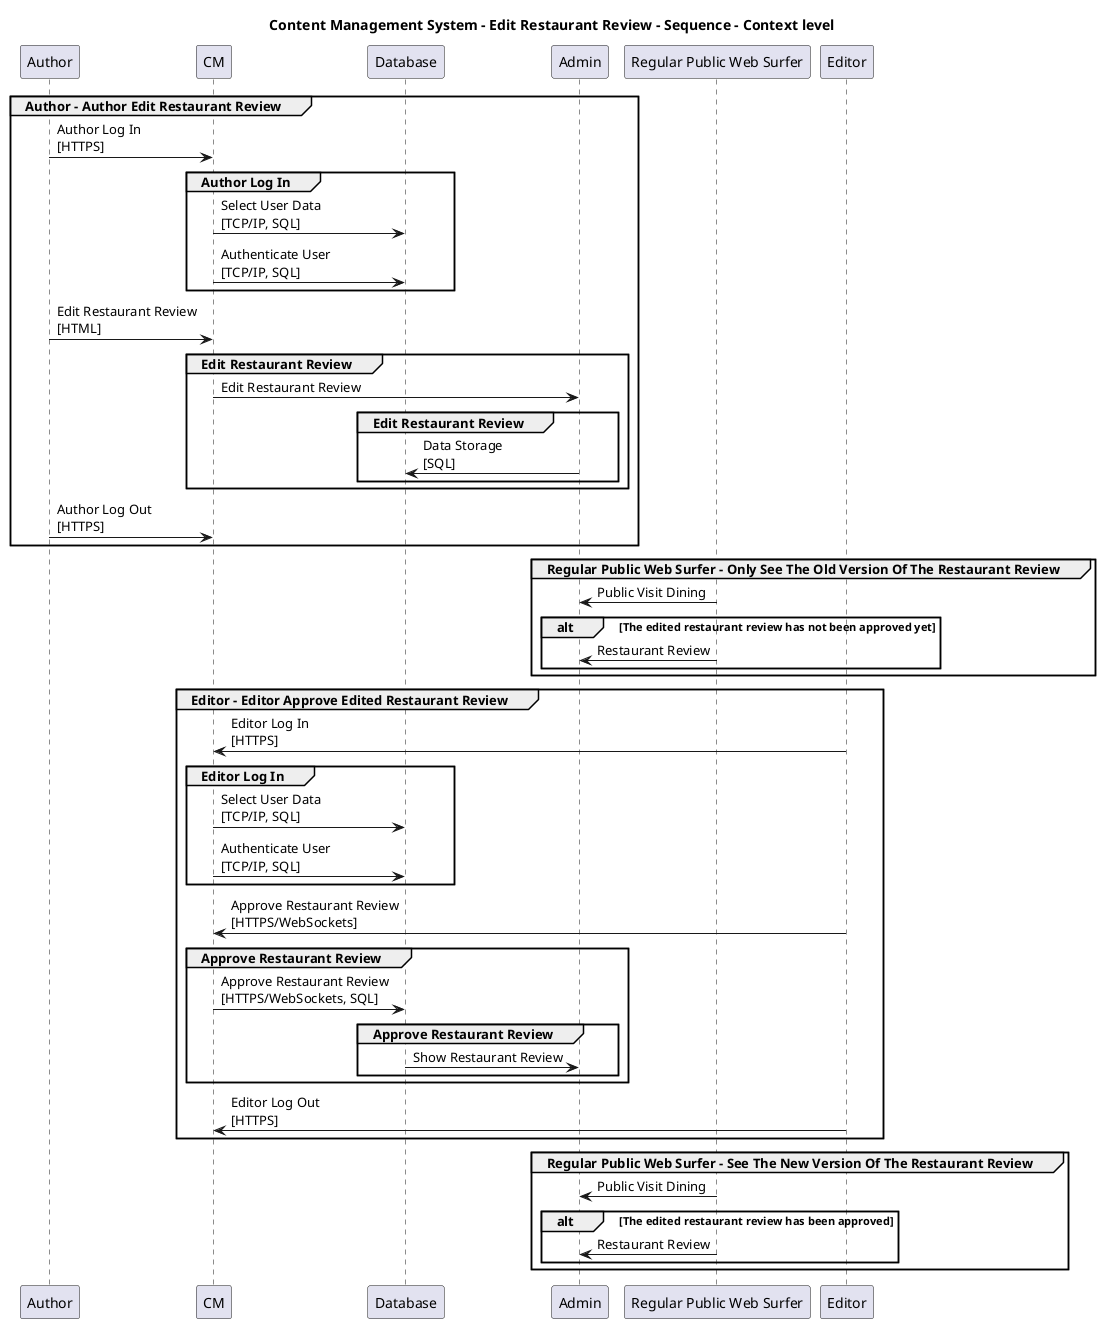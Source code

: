 @startuml

title Content Management System - Edit Restaurant Review - Sequence - Context level

participant "Author" as ContentManagementSystem.Actors.Author
participant "CM" as ContentManagementSystem.SoftwareSystems.CM
participant "Database" as ContentManagementSystem.SoftwareSystems.Database
participant "Admin" as ContentManagementSystem.SoftwareSystems.Admin
participant "Regular Public Web Surfer" as ContentManagementSystem.Actors.RegularPublicWebSurfer
participant "Editor" as ContentManagementSystem.Actors.Editor

group Author - Author Edit Restaurant Review
ContentManagementSystem.Actors.Author -> ContentManagementSystem.SoftwareSystems.CM : Author Log In\n[HTTPS]
group Author Log In
ContentManagementSystem.SoftwareSystems.CM -> ContentManagementSystem.SoftwareSystems.Database : Select User Data\n[TCP/IP, SQL]
ContentManagementSystem.SoftwareSystems.CM -> ContentManagementSystem.SoftwareSystems.Database : Authenticate User\n[TCP/IP, SQL]
end
ContentManagementSystem.Actors.Author -> ContentManagementSystem.SoftwareSystems.CM : Edit Restaurant Review\n[HTML]
group Edit Restaurant Review
ContentManagementSystem.SoftwareSystems.CM -> ContentManagementSystem.SoftwareSystems.Admin : Edit Restaurant Review
group Edit Restaurant Review
ContentManagementSystem.SoftwareSystems.Admin -> ContentManagementSystem.SoftwareSystems.Database : Data Storage\n[SQL]
end
end
ContentManagementSystem.Actors.Author -> ContentManagementSystem.SoftwareSystems.CM : Author Log Out\n[HTTPS]
end
group Regular Public Web Surfer - Only See The Old Version Of The Restaurant Review
ContentManagementSystem.Actors.RegularPublicWebSurfer -> ContentManagementSystem.SoftwareSystems.Admin : Public Visit Dining
alt The edited restaurant review has not been approved yet
ContentManagementSystem.Actors.RegularPublicWebSurfer -> ContentManagementSystem.SoftwareSystems.Admin : Restaurant Review
end
end
group Editor - Editor Approve Edited Restaurant Review
ContentManagementSystem.Actors.Editor -> ContentManagementSystem.SoftwareSystems.CM : Editor Log In\n[HTTPS]
group Editor Log In
ContentManagementSystem.SoftwareSystems.CM -> ContentManagementSystem.SoftwareSystems.Database : Select User Data\n[TCP/IP, SQL]
ContentManagementSystem.SoftwareSystems.CM -> ContentManagementSystem.SoftwareSystems.Database : Authenticate User\n[TCP/IP, SQL]
end
ContentManagementSystem.Actors.Editor -> ContentManagementSystem.SoftwareSystems.CM : Approve Restaurant Review\n[HTTPS/WebSockets]
group Approve Restaurant Review
ContentManagementSystem.SoftwareSystems.CM -> ContentManagementSystem.SoftwareSystems.Database : Approve Restaurant Review\n[HTTPS/WebSockets, SQL]
group Approve Restaurant Review
ContentManagementSystem.SoftwareSystems.Database -> ContentManagementSystem.SoftwareSystems.Admin : Show Restaurant Review
end
end
ContentManagementSystem.Actors.Editor -> ContentManagementSystem.SoftwareSystems.CM : Editor Log Out\n[HTTPS]
end
group Regular Public Web Surfer - See The New Version Of The Restaurant Review
ContentManagementSystem.Actors.RegularPublicWebSurfer -> ContentManagementSystem.SoftwareSystems.Admin : Public Visit Dining
alt The edited restaurant review has been approved
ContentManagementSystem.Actors.RegularPublicWebSurfer -> ContentManagementSystem.SoftwareSystems.Admin : Restaurant Review
end
end


@enduml
